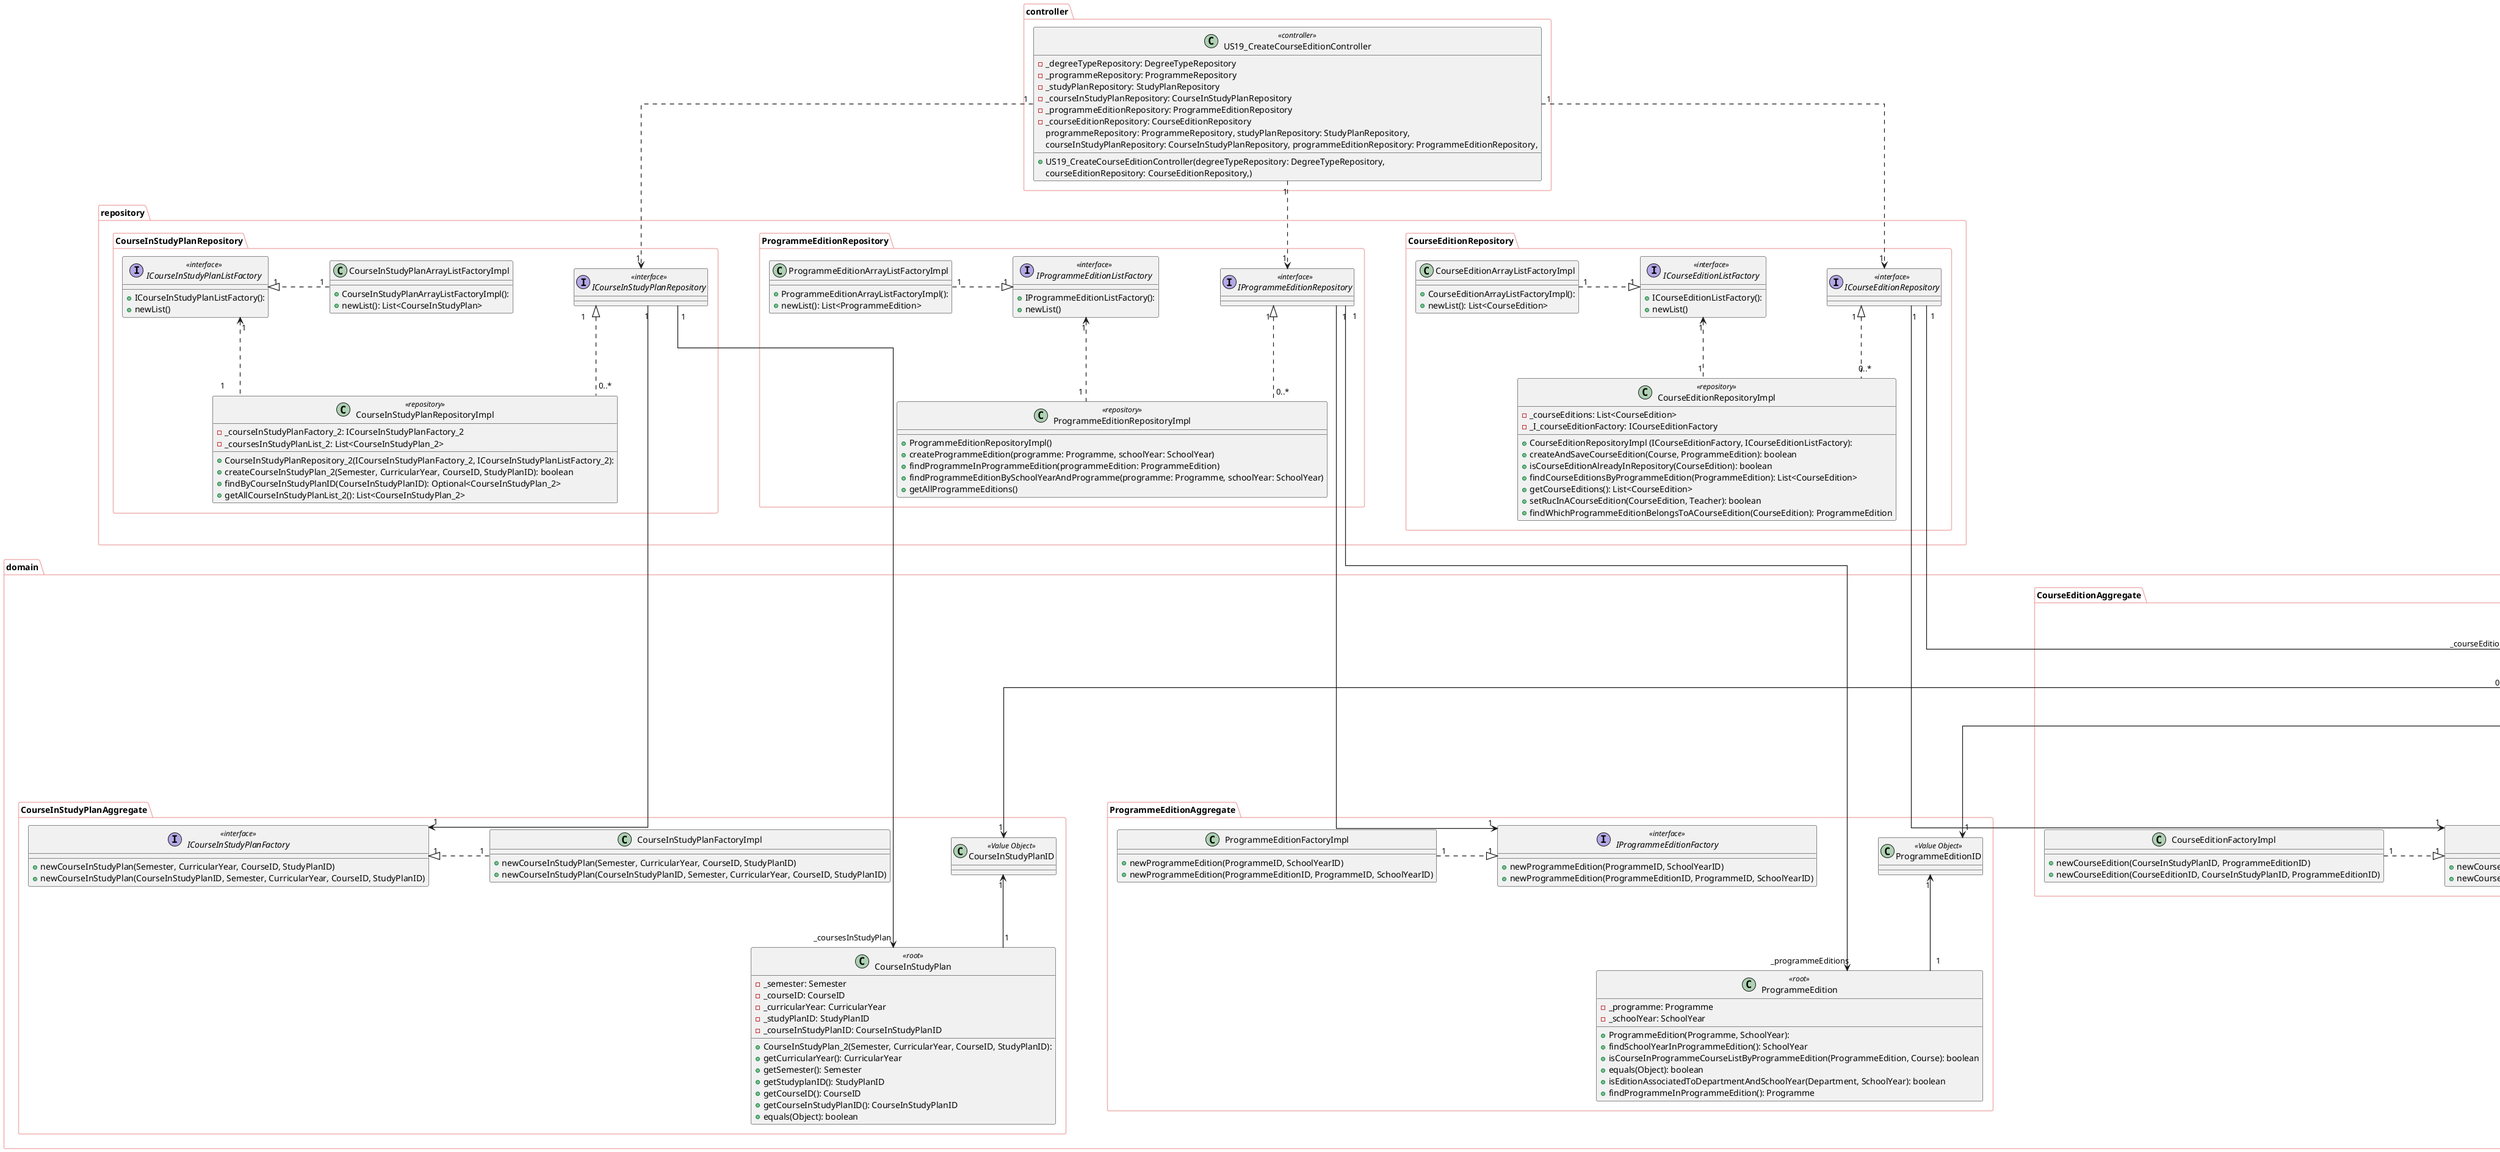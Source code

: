 @startuml
skinparam ranksep 100
skinparam nodesep 100
skinparam packageBorderColor #F0B0B0
skinparam arrowThickness 1.2
skinparam linetype ortho
top to bottom direction

together {
package controller{
    class US19_CreateCourseEditionController <<controller>> {
        -_degreeTypeRepository: DegreeTypeRepository
        -_programmeRepository: ProgrammeRepository
        -_studyPlanRepository: StudyPlanRepository
        -_courseInStudyPlanRepository: CourseInStudyPlanRepository
        -_programmeEditionRepository: ProgrammeEditionRepository
        -_courseEditionRepository: CourseEditionRepository
        +US19_CreateCourseEditionController(degreeTypeRepository: DegreeTypeRepository,
        programmeRepository: ProgrammeRepository, studyPlanRepository: StudyPlanRepository,
        courseInStudyPlanRepository: CourseInStudyPlanRepository, programmeEditionRepository: ProgrammeEditionRepository,
        courseEditionRepository: CourseEditionRepository,)
    }
}

package repository{

    package CourseEditionRepository{

        interface ICourseEditionRepository <<interface>> {}

        class CourseEditionRepositoryImpl <<repository>> {
        + CourseEditionRepositoryImpl (ICourseEditionFactory, ICourseEditionListFactory):
        - _courseEditions: List<CourseEdition>
        - _I_courseEditionFactory: ICourseEditionFactory
        + createAndSaveCourseEdition(Course, ProgrammeEdition): boolean
        + isCourseEditionAlreadyInRepository(CourseEdition): boolean
        + findCourseEditionsByProgrammeEdition(ProgrammeEdition): List<CourseEdition>
        + getCourseEditions(): List<CourseEdition>
        + setRucInACourseEdition(CourseEdition, Teacher): boolean
        + findWhichProgrammeEditionBelongsToACourseEdition(CourseEdition): ProgrammeEdition
        }

        interface ICourseEditionListFactory <<interface>> {
            + ICourseEditionListFactory():
            + newList()
        }

        class CourseEditionArrayListFactoryImpl {
            + CourseEditionArrayListFactoryImpl():
            + newList(): List<CourseEdition>
        }
    }

    package CourseInStudyPlanRepository {

        interface ICourseInStudyPlanRepository <<interface>> {}

        class CourseInStudyPlanRepositoryImpl <<repository>> {
            + CourseInStudyPlanRepository_2(ICourseInStudyPlanFactory_2, ICourseInStudyPlanListFactory_2):
            - _courseInStudyPlanFactory_2: ICourseInStudyPlanFactory_2
            - _coursesInStudyPlanList_2: List<CourseInStudyPlan_2>
            + createCourseInStudyPlan_2(Semester, CurricularYear, CourseID, StudyPlanID): boolean
            + findByCourseInStudyPlanID(CourseInStudyPlanID): Optional<CourseInStudyPlan_2>
            + getAllCourseInStudyPlanList_2(): List<CourseInStudyPlan_2>
        }

        interface ICourseInStudyPlanListFactory <<interface>> {
            + ICourseInStudyPlanListFactory():
            + newList()
        }

        class CourseInStudyPlanArrayListFactoryImpl {
            + CourseInStudyPlanArrayListFactoryImpl():
            + newList(): List<CourseInStudyPlan>
        }
    }

    package ProgrammeEditionRepository {

        interface IProgrammeEditionRepository <<interface>> {}

        class ProgrammeEditionRepositoryImpl <<repository>>{
            +ProgrammeEditionRepositoryImpl()
            +createProgrammeEdition(programme: Programme, schoolYear: SchoolYear)
            +findProgrammeInProgrammeEdition(programmeEdition: ProgrammeEdition)
            +findProgrammeEditionBySchoolYearAndProgramme(programme: Programme, schoolYear: SchoolYear)
            +getAllProgrammeEditions()
        }

        interface IProgrammeEditionListFactory <<interface>> {
          + IProgrammeEditionListFactory():
          + newList()
        }

        class ProgrammeEditionArrayListFactoryImpl {
          + ProgrammeEditionArrayListFactoryImpl():
          + newList(): List<ProgrammeEdition>
        }
    }
}

package domain {

    package CourseEditionAggregate{
        class CourseEdition <<root>> {
          + CourseEdition_2(CourseInStudyPlanID, ProgrammeEditionID)
          + CourseEdition_2(CourseEditionID, CourseInStudyPlanID, ProgrammeEditionID)
          - _courseEditionID: CourseEditionID
          - _courseInStudyPlanID: CourseInStudyPlanID
          - _programmeEditionID: ProgrammeEditionID
          + sameAs(Object): boolean
          + getCourseInStudyPlanID(): CourseInStudyPlanID
          + getProgrammeEditionID(): ProgrammeEditionID
          + equals(Object): boolean
          + identity(): CourseEditionID
        }
        class CourseEditionID <<Value Object>>{}

        interface ICourseEditionFactory <<interface>> {
            +newCourseEdition(CourseInStudyPlanID, ProgrammeEditionID)
            +newCourseEdition(CourseEditionID, CourseInStudyPlanID, ProgrammeEditionID)
        }

        class CourseEditionFactoryImpl {
            +newCourseEdition(CourseInStudyPlanID, ProgrammeEditionID)
            +newCourseEdition(CourseEditionID, CourseInStudyPlanID, ProgrammeEditionID)
        }
    }

    package CourseInStudyPlanAggregate{
        class CourseInStudyPlan <<root>>{
          + CourseInStudyPlan_2(Semester, CurricularYear, CourseID, StudyPlanID):
          - _semester: Semester
          - _courseID: CourseID
          - _curricularYear: CurricularYear
          - _studyPlanID: StudyPlanID
          - _courseInStudyPlanID: CourseInStudyPlanID
          + getCurricularYear(): CurricularYear
          + getSemester(): Semester
          + getStudyplanID(): StudyPlanID
          + getCourseID(): CourseID
          + getCourseInStudyPlanID(): CourseInStudyPlanID
          + equals(Object): boolean
        }

        class CourseInStudyPlanID <<Value Object>>{}

        interface ICourseInStudyPlanFactory <<interface>> {
            +newCourseInStudyPlan(Semester, CurricularYear, CourseID, StudyPlanID)
            +newCourseInStudyPlan(CourseInStudyPlanID, Semester, CurricularYear, CourseID, StudyPlanID)
        }

        class CourseInStudyPlanFactoryImpl {
            +newCourseInStudyPlan(Semester, CurricularYear, CourseID, StudyPlanID)
            +newCourseInStudyPlan(CourseInStudyPlanID, Semester, CurricularYear, CourseID, StudyPlanID)
        }
    }

    package ProgrammeEditionAggregate{

        class ProgrammeEdition <<root>>{
          + ProgrammeEdition(Programme, SchoolYear):
          - _programme: Programme
          - _schoolYear: SchoolYear
          + findSchoolYearInProgrammeEdition(): SchoolYear
          + isCourseInProgrammeCourseListByProgrammeEdition(ProgrammeEdition, Course): boolean
          + equals(Object): boolean
          + isEditionAssociatedToDepartmentAndSchoolYear(Department, SchoolYear): boolean
          + findProgrammeInProgrammeEdition(): Programme
        }

        class ProgrammeEditionID <<Value Object>>{}

        interface IProgrammeEditionFactory <<interface>> {
            +newProgrammeEdition(ProgrammeID, SchoolYearID)
            +newProgrammeEdition(ProgrammeEditionID, ProgrammeID, SchoolYearID)
        }

        class ProgrammeEditionFactoryImpl {
            +newProgrammeEdition(ProgrammeID, SchoolYearID)
            +newProgrammeEdition(ProgrammeEditionID, ProgrammeID, SchoolYearID)
        }
    }
}
}


US19_CreateCourseEditionController "1" ..> "1" ICourseEditionRepository
US19_CreateCourseEditionController "1" ..> "1" ICourseInStudyPlanRepository
US19_CreateCourseEditionController "1" ..> "1" IProgrammeEditionRepository

CourseEditionFactoryImpl "1" .|> "1" ICourseEditionFactory
CourseEditionArrayListFactoryImpl "1" .|> "1" ICourseEditionListFactory
ICourseEditionListFactory "1" <.. "1" CourseEditionRepositoryImpl
ICourseEditionRepository "1" --down--> "1" ICourseEditionFactory
ICourseEditionRepository "1" <|.. "0..*" CourseEditionRepositoryImpl
ICourseEditionRepository "1" --> "_courseEditions" CourseEdition

CourseInStudyPlanFactoryImpl "1" .|> "1" ICourseInStudyPlanFactory
CourseInStudyPlanArrayListFactoryImpl "1" .|> "1" ICourseInStudyPlanListFactory
ICourseInStudyPlanListFactory "1" <.. "1" CourseInStudyPlanRepositoryImpl
ICourseInStudyPlanRepository "1" --down--> "1" ICourseInStudyPlanFactory
ICourseInStudyPlanRepository "1" <|.. "0..*" CourseInStudyPlanRepositoryImpl
ICourseInStudyPlanRepository "1" --> "_coursesInStudyPlan" CourseInStudyPlan

ProgrammeEditionFactoryImpl "1" .|> "1" IProgrammeEditionFactory
ProgrammeEditionArrayListFactoryImpl "1" .|> "1" IProgrammeEditionListFactory
IProgrammeEditionListFactory "1" <.. "1" ProgrammeEditionRepositoryImpl
IProgrammeEditionRepository "1" --down--> "1" IProgrammeEditionFactory
IProgrammeEditionRepository "1" <|.. "0..*" ProgrammeEditionRepositoryImpl
IProgrammeEditionRepository "1" --> "_programmeEditions" ProgrammeEdition

CourseEdition "0..*" ..> "1" ICourseEditionFactory
CourseEdition "*" --> "1" CourseEditionID

CourseEdition "0..*" --> "1" CourseInStudyPlanID
CourseInStudyPlanID "1" <-- "1" CourseInStudyPlan

CourseEdition "*" --> "1" ProgrammeEditionID
ProgrammeEditionID "1" <-- "1" ProgrammeEdition

@enduml
